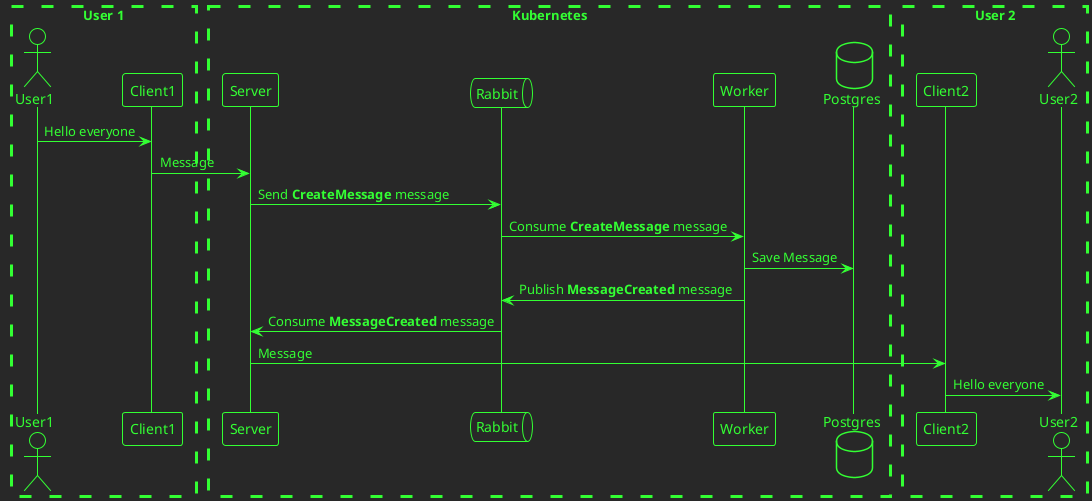 @startuml send-message
!theme crt-green

box User 1
actor User1
participant Client1
end box

box Kubernetes
participant Server
queue Rabbit
participant Worker
database Postgres
end box

box User 2
participant Client2
actor User2
end box

User1 -> Client1 : Hello everyone
Client1 -> Server : Message
Server -> Rabbit : Send **CreateMessage** message
Rabbit -> Worker : Consume **CreateMessage** message
Worker -> Postgres : Save Message
Worker -> Rabbit : Publish **MessageCreated** message
Rabbit -> Server : Consume **MessageCreated** message
Server -> Client2 : Message
Client2 -> User2 : Hello everyone

@enduml